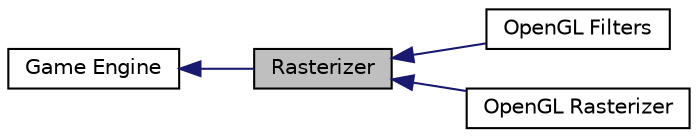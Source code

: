 digraph structs
{
  edge [fontname="Helvetica",fontsize="10",labelfontname="Helvetica",labelfontsize="10"];
  node [fontname="Helvetica",fontsize="10",shape=record];
  rankdir=LR;
  Node0 [label="Rasterizer",height=0.2,width=0.4,color="black", fillcolor="grey75", style="filled" fontcolor="black"];
  Node1 [label="Game Engine",height=0.2,width=0.4,color="black", fillcolor="white", style="filled",URL="$d4/d77/group__bge.html"];
  Node2 [label="OpenGL Filters",height=0.2,width=0.4,color="black", fillcolor="white", style="filled",URL="$d0/d6c/group__bgerastoglfilters.html"];
  Node3 [label="OpenGL Rasterizer",height=0.2,width=0.4,color="black", fillcolor="white", style="filled",URL="$d7/dd1/group__bgerastogl.html"];
  Node1->Node0 [shape=plaintext, color="midnightblue", dir="back", style="solid"];
  Node0->Node2 [shape=plaintext, color="midnightblue", dir="back", style="solid"];
  Node0->Node3 [shape=plaintext, color="midnightblue", dir="back", style="solid"];
}
